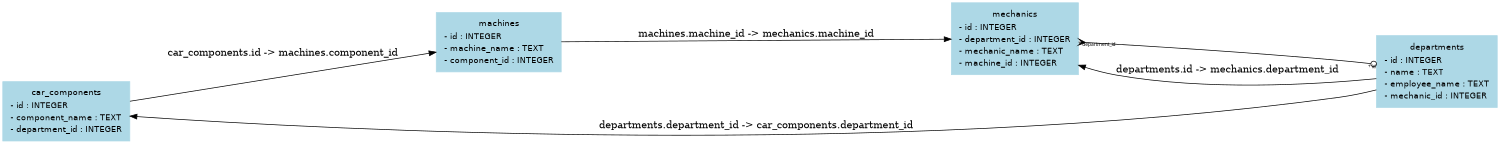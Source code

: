 digraph G {
	graph [size="10,10!", dpi=300, ranksep=1.5, nodesep=1.0, bb="0,0,1612,158.12",
		concentrate=True,
		mode=ipsep,
		overlap=ipsep,
		prog=dot,
		rankdir=LR,
		sep=0.01
	];
	node [shape=box, style=filled, color=lightblue, fontcolor=black, fontsize=12, fontname=Helvetica, label="\N"];
	car_components	[color=lightblue,
		fontcolor=black,
		fontname=Helvetica,
		fontsize=12,
		height=1.1806,
		label=<<TABLE BORDER="1" CELLBORDER="0" CELLSPACING="0"><TR><TD ALIGN="CENTER">car_components</TD></TR><TR><TD BORDER="1" CELLPADDING="0"></TD></TR><TR><TD ALIGN="LEFT" PORT="id">- id : INTEGER</TD></TR><TR><TD ALIGN="LEFT" PORT="component_name">- component_name : TEXT</TD></TR><TR><TD ALIGN="LEFT" PORT="department_id">- department_id : INTEGER</TD></TR></TABLE>>,
		pos="84.125,42.5",
		shape=box,
		style=filled,
		width=2.3368];
	machines	[color=lightblue,
		fontcolor=black,
		fontname=Helvetica,
		fontsize=12,
		height=1.1806,
		label=<<TABLE BORDER="1" CELLBORDER="0" CELLSPACING="0"><TR><TD ALIGN="CENTER">machines</TD></TR><TR><TD BORDER="1" CELLPADDING="0"></TD></TR><TR><TD ALIGN="LEFT" PORT="id">- id : INTEGER</TD></TR><TR><TD ALIGN="LEFT" PORT="machine_name">- machine_name : TEXT</TD></TR><TR><TD ALIGN="LEFT" PORT="component_id">- component_id : INTEGER</TD></TR></TABLE>>,
		pos="545.25,101.5",
		shape=box,
		style=filled,
		width=2.3264];
	car_components -> machines	[color=black,
		label="car_components.id -> machines.component_id",
		lp="314.88,95.492",
		pos="e,461.05,90.808 168.54,53.219 247.88,63.414 367.09,78.734 449.87,89.372",
		style=solid];
	departments	[color=lightblue,
		fontcolor=black,
		fontname=Helvetica,
		fontsize=12,
		height=1.434,
		label=<<TABLE BORDER="1" CELLBORDER="0" CELLSPACING="0"><TR><TD ALIGN="CENTER">departments</TD></TR><TR><TD BORDER="1" CELLPADDING="0"></TD></TR><TR><TD ALIGN="LEFT" PORT="id">- id : INTEGER</TD></TR><TR><TD ALIGN="LEFT" PORT="name">- name : TEXT</TD></TR><TR><TD ALIGN="LEFT" PORT="employee_name">- employee_name : TEXT</TD></TR><TR><TD ALIGN="LEFT" PORT="mechanic_id">- mechanic_id : INTEGER</TD></TR></TABLE>>,
		pos="1532,74.5",
		shape=box,
		style=filled,
		width=2.2222];
	departments -> car_components	[color=black,
		label="departments.department_id -> car_components.department_id",
		lp="817.62,50.096",
		pos="e,168.51,41.495 1451.7,59.758 1445.7,58.905 1439.8,58.137 1434,57.5 1319.2,44.842 1289.9,48.326 1174.5,45.5 806.71,36.494 368.86,\
39.443 179.78,41.378",
		style=solid];
	mechanics	[color=lightblue,
		fontcolor=black,
		fontname=Helvetica,
		fontsize=12,
		height=1.434,
		label=<<TABLE BORDER="1" CELLBORDER="0" CELLSPACING="0"><TR><TD ALIGN="CENTER">mechanics</TD></TR><TR><TD BORDER="1" CELLPADDING="0"></TD></TR><TR><TD ALIGN="LEFT" PORT="id">- id : INTEGER</TD></TR><TR><TD ALIGN="LEFT" PORT="department_id">- department_id : INTEGER</TD></TR><TR><TD ALIGN="LEFT" PORT="mechanic_name">- mechanic_name : TEXT</TD></TR><TR><TD ALIGN="LEFT" PORT="machine_id">- machine_id : INTEGER</TD></TR></TABLE>>,
		pos="1090.4,106.5",
		shape=box,
		style=filled,
		width=2.3368];
	departments -> mechanics	[color=black,
		label="departments.id -> mechanics.department_id",
		lp="1313.2,80.25",
		pos="e,1175,75.645 1451.7,66.307 1382.8,60.98 1280.3,57.429 1192.5,72 1190.3,72.359 1188.2,72.758 1186,73.192",
		style=solid];
	machines -> mechanics	[color=black,
		label="machines.machine_id -> mechanics.machine_id",
		lp="817.62,113.79",
		pos="e,1005.9,105.73 629.33,102.26 727.72,103.17 891.23,104.68 994.5,105.63",
		style=solid];
	mechanics -> departments	[arrowhead=odot,
		arrowtail=crow,
		dir=both,
		fontname="Bitstream-Vera Sans",
		fontsize=7.0,
		head_lp="1445.4,85.661",
		headlabel="+ id",
		pos="s,1174.7,106.41 e,1451.7,90.161 1185.1,106.27 1254.1,105.22 1350.2,101.94 1434,92.5 1437,92.164 1440,91.789 1443.1,91.383",
		tail_lp="1200.6,101.91",
		taillabel="+ department_id"];
}
